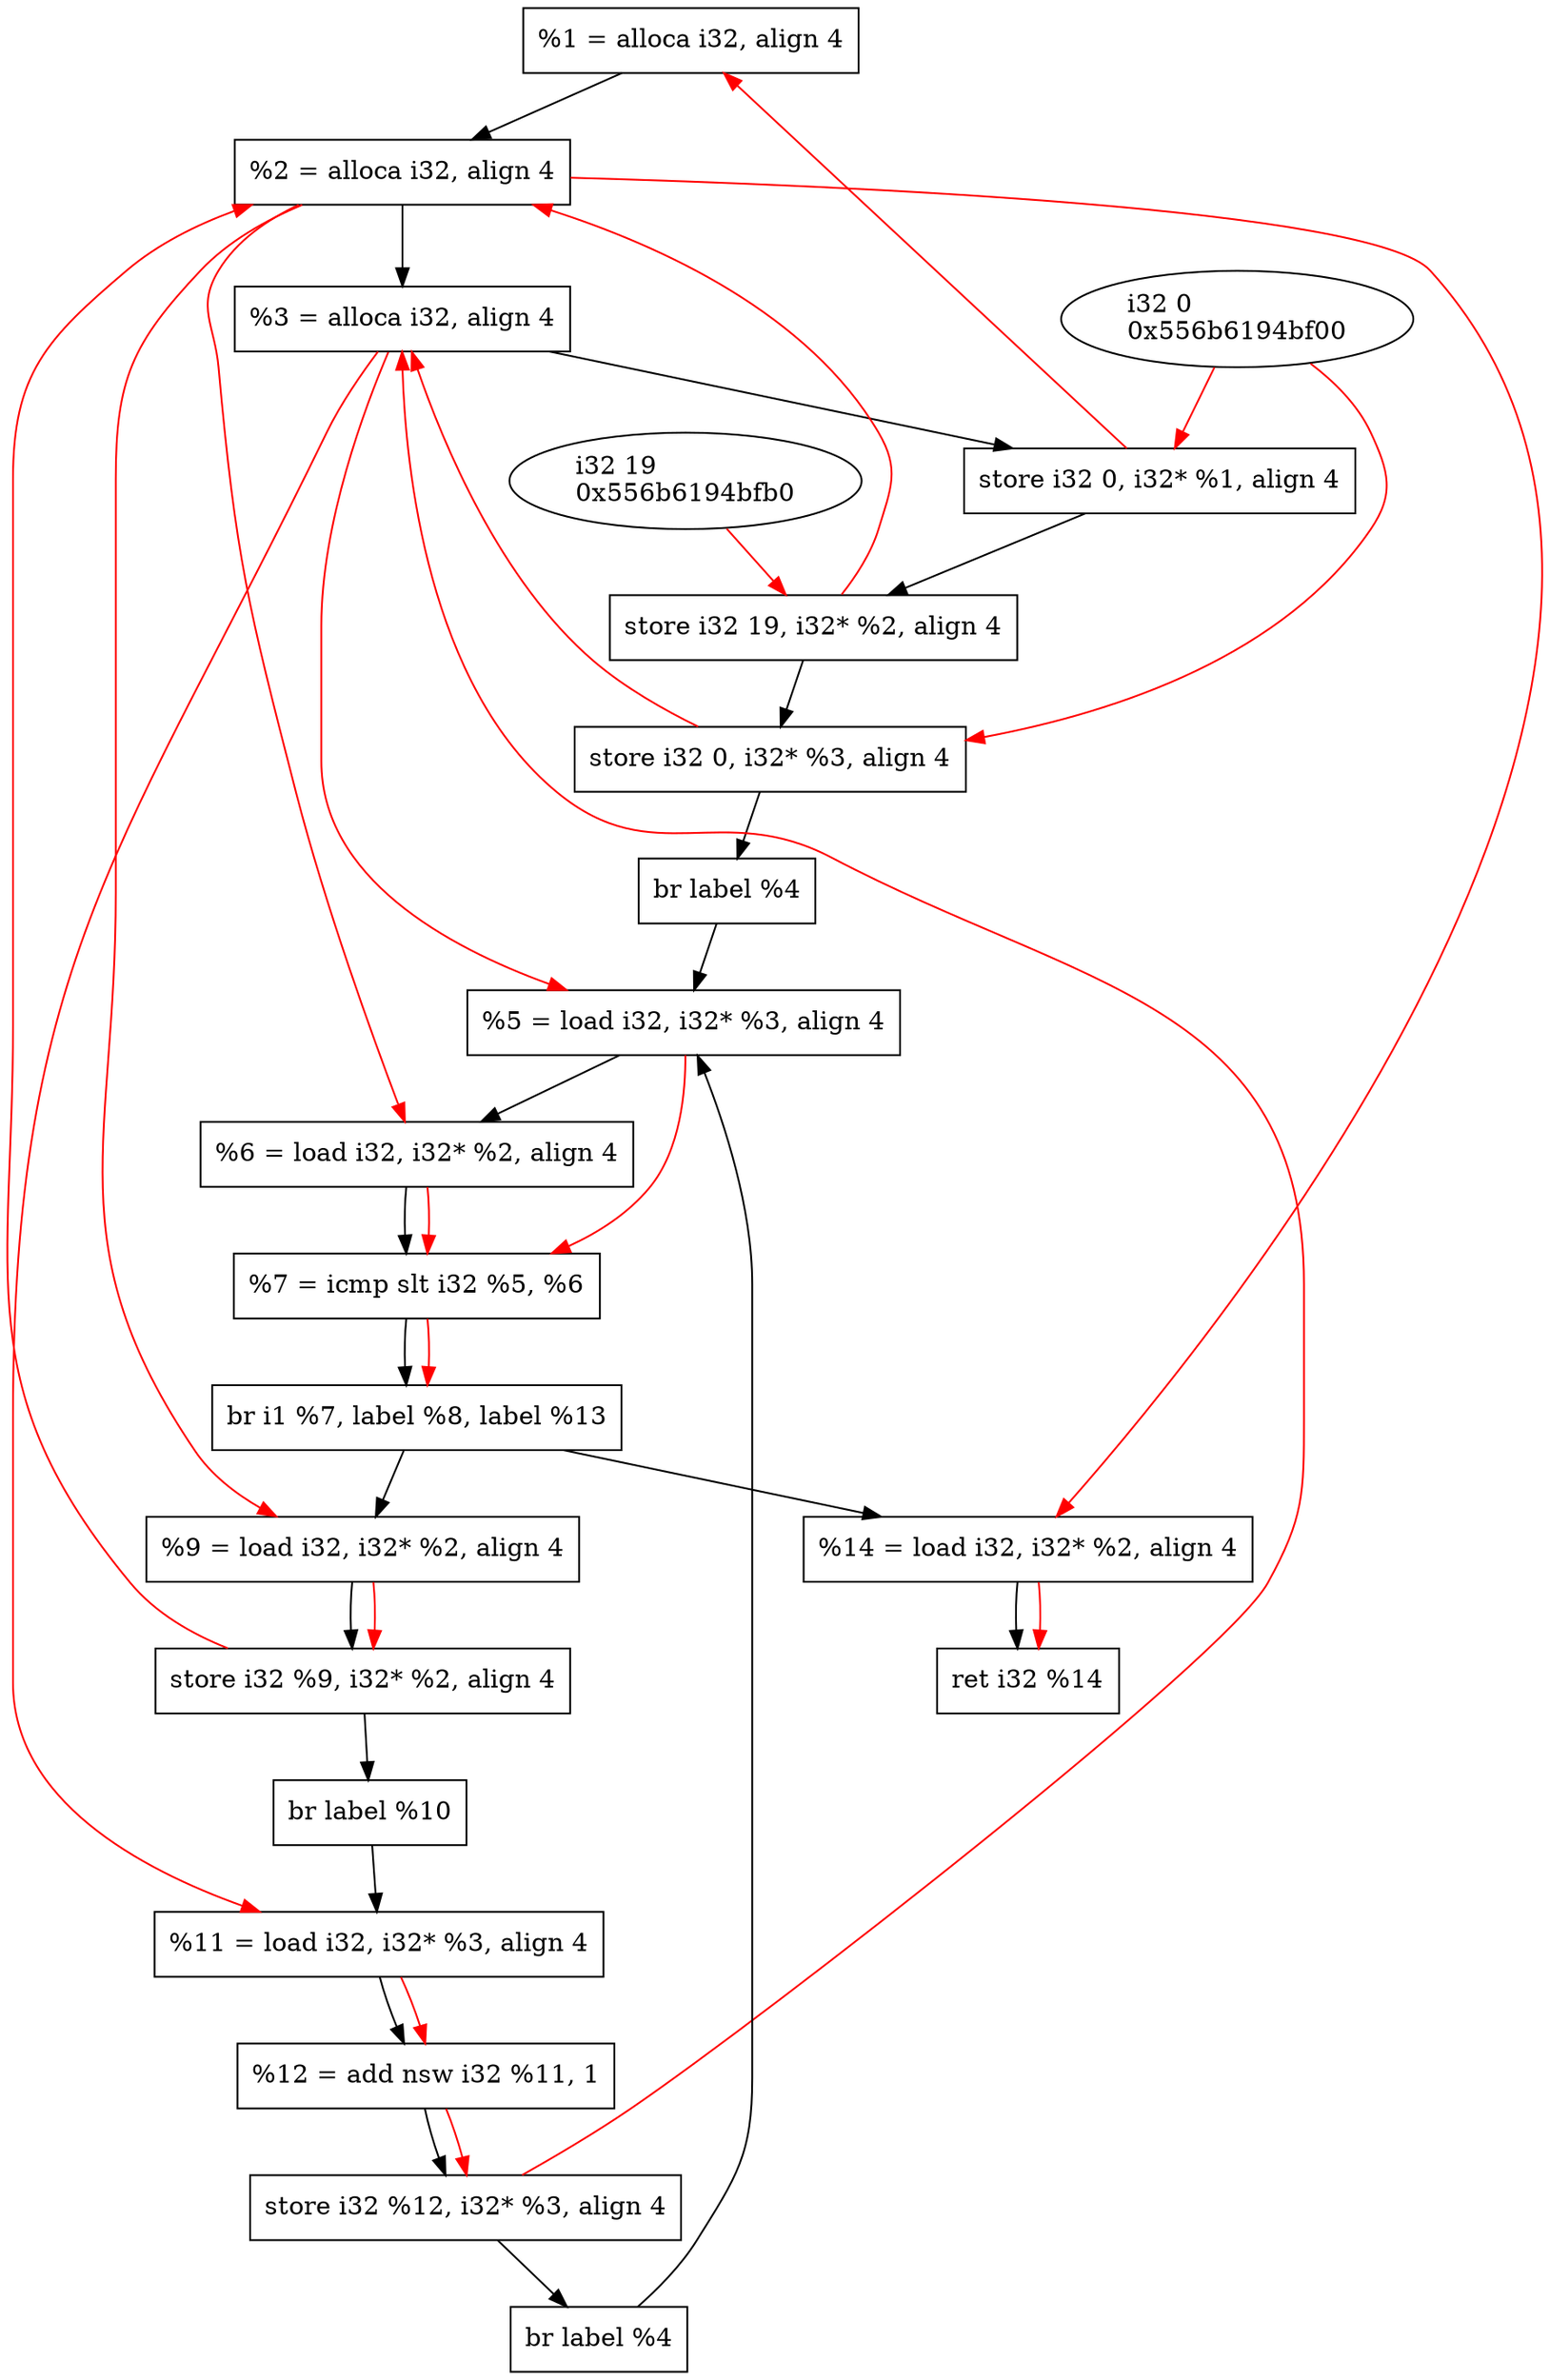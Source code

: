digraph "DFG for'main' function" {
	Node0x556b6194b768[shape=record, label="  %1 = alloca i32, align 4"];
	Node0x556b6194be28[shape=record, label="  %2 = alloca i32, align 4"];
	Node0x556b6194beb8[shape=record, label="  %3 = alloca i32, align 4"];
	Node0x556b6194bf00[shape=ellipse, label="i32 0\l0x556b6194bf00"];
	Node0x556b6194b768[shape=record, label="  %1 = alloca i32, align 4"];
	Node0x556b6194bf60[shape=record, label="  store i32 0, i32* %1, align 4"];
	Node0x556b6194bfb0[shape=ellipse, label="i32 19\l0x556b6194bfb0"];
	Node0x556b6194be28[shape=record, label="  %2 = alloca i32, align 4"];
	Node0x556b6194c010[shape=record, label="  store i32 19, i32* %2, align 4"];
	Node0x556b6194bf00[shape=ellipse, label="i32 0\l0x556b6194bf00"];
	Node0x556b6194beb8[shape=record, label="  %3 = alloca i32, align 4"];
	Node0x556b6194c090[shape=record, label="  store i32 0, i32* %3, align 4"];
	Node0x556b6194c148[shape=record, label="  br label %4"];
	Node0x556b6194beb8[shape=record, label="  %3 = alloca i32, align 4"];
	Node0x556b6194c1f8[shape=record, label="  %5 = load i32, i32* %3, align 4"];
	Node0x556b6194be28[shape=record, label="  %2 = alloca i32, align 4"];
	Node0x556b6194c258[shape=record, label="  %6 = load i32, i32* %2, align 4"];
	Node0x556b6194c2d0[shape=record, label="  %7 = icmp slt i32 %5, %6"];
	Node0x556b6194c438[shape=record, label="  br i1 %7, label %8, label %13"];
	Node0x556b6194be28[shape=record, label="  %2 = alloca i32, align 4"];
	Node0x556b6194c528[shape=record, label="  %9 = load i32, i32* %2, align 4"];
	Node0x556b6194c528[shape=record, label="  %9 = load i32, i32* %2, align 4"];
	Node0x556b6194be28[shape=record, label="  %2 = alloca i32, align 4"];
	Node0x556b6194c5a0[shape=record, label="  store i32 %9, i32* %2, align 4"];
	Node0x556b6194c608[shape=record, label="  br label %10"];
	Node0x556b6194beb8[shape=record, label="  %3 = alloca i32, align 4"];
	Node0x556b6194c668[shape=record, label="  %11 = load i32, i32* %3, align 4"];
	Node0x556b6194c6e0[shape=record, label="  %12 = add nsw i32 %11, 1"];
	Node0x556b6194c6e0[shape=record, label="  %12 = add nsw i32 %11, 1"];
	Node0x556b6194beb8[shape=record, label="  %3 = alloca i32, align 4"];
	Node0x556b6194c750[shape=record, label="  store i32 %12, i32* %3, align 4"];
	Node0x556b6194c7b8[shape=record, label="  br label %4"];
	Node0x556b6194be28[shape=record, label="  %2 = alloca i32, align 4"];
	Node0x556b6194c818[shape=record, label="  %14 = load i32, i32* %2, align 4"];
	Node0x556b6194c878[shape=record, label="  ret i32 %14"];
	Node0x556b6194b768 -> Node0x556b6194be28
	Node0x556b6194be28 -> Node0x556b6194beb8
	Node0x556b6194beb8 -> Node0x556b6194bf60
	Node0x556b6194bf60 -> Node0x556b6194c010
	Node0x556b6194c010 -> Node0x556b6194c090
	Node0x556b6194c090 -> Node0x556b6194c148
	Node0x556b6194c148 -> Node0x556b6194c1f8
	Node0x556b6194c1f8 -> Node0x556b6194c258
	Node0x556b6194c258 -> Node0x556b6194c2d0
	Node0x556b6194c2d0 -> Node0x556b6194c438
	Node0x556b6194c438 -> Node0x556b6194c528
	Node0x556b6194c438 -> Node0x556b6194c818
	Node0x556b6194c528 -> Node0x556b6194c5a0
	Node0x556b6194c5a0 -> Node0x556b6194c608
	Node0x556b6194c608 -> Node0x556b6194c668
	Node0x556b6194c668 -> Node0x556b6194c6e0
	Node0x556b6194c6e0 -> Node0x556b6194c750
	Node0x556b6194c750 -> Node0x556b6194c7b8
	Node0x556b6194c7b8 -> Node0x556b6194c1f8
	Node0x556b6194c818 -> Node0x556b6194c878
edge [color=red]
	Node0x556b6194bf00 -> Node0x556b6194bf60
	Node0x556b6194bf60 -> Node0x556b6194b768
	Node0x556b6194bfb0 -> Node0x556b6194c010
	Node0x556b6194c010 -> Node0x556b6194be28
	Node0x556b6194bf00 -> Node0x556b6194c090
	Node0x556b6194c090 -> Node0x556b6194beb8
	Node0x556b6194beb8 -> Node0x556b6194c1f8
	Node0x556b6194be28 -> Node0x556b6194c258
	Node0x556b6194c1f8 -> Node0x556b6194c2d0
	Node0x556b6194c258 -> Node0x556b6194c2d0
	Node0x556b6194c2d0 -> Node0x556b6194c438
	Node0x556b6194be28 -> Node0x556b6194c528
	Node0x556b6194c528 -> Node0x556b6194c5a0
	Node0x556b6194c5a0 -> Node0x556b6194be28
	Node0x556b6194beb8 -> Node0x556b6194c668
	Node0x556b6194c668 -> Node0x556b6194c6e0
	Node0x556b6194c6e0 -> Node0x556b6194c750
	Node0x556b6194c750 -> Node0x556b6194beb8
	Node0x556b6194be28 -> Node0x556b6194c818
	Node0x556b6194c818 -> Node0x556b6194c878
}
